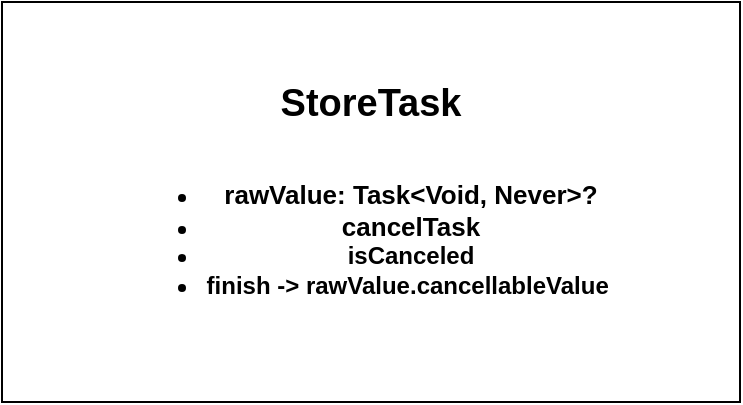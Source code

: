 <mxfile version="22.1.18" type="github">
  <diagram name="Страница — 1" id="orSnIrgZEjD2RHA3vRJa">
    <mxGraphModel dx="899" dy="581" grid="1" gridSize="10" guides="1" tooltips="1" connect="1" arrows="1" fold="1" page="1" pageScale="1" pageWidth="827" pageHeight="1169" math="0" shadow="0">
      <root>
        <mxCell id="0" />
        <mxCell id="1" parent="0" />
        <mxCell id="plhUBj1jT_ljwHA84BcP-1" value="&lt;font style=&quot;&quot;&gt;&lt;b&gt;&lt;font style=&quot;font-size: 19px;&quot;&gt;StoreTask&lt;/font&gt;&lt;br&gt;&lt;br&gt;&lt;ul&gt;&lt;li&gt;&lt;font style=&quot;&quot;&gt;&lt;font style=&quot;font-size: 13px;&quot;&gt;rawValue: Task&amp;lt;Void, Never&amp;gt;?&lt;/font&gt;&lt;/font&gt;&lt;/li&gt;&lt;li&gt;&lt;span style=&quot;font-size: 13px;&quot;&gt;cancelTask&lt;/span&gt;&lt;/li&gt;&lt;li&gt;isCanceled&lt;/li&gt;&lt;li&gt;finish -&amp;gt; rawValue.cancellableValue&amp;nbsp;&lt;br&gt;&lt;/li&gt;&lt;/ul&gt;&lt;/b&gt;&lt;/font&gt;" style="rounded=0;whiteSpace=wrap;html=1;" vertex="1" parent="1">
          <mxGeometry x="351" y="60" width="369" height="200" as="geometry" />
        </mxCell>
      </root>
    </mxGraphModel>
  </diagram>
</mxfile>
